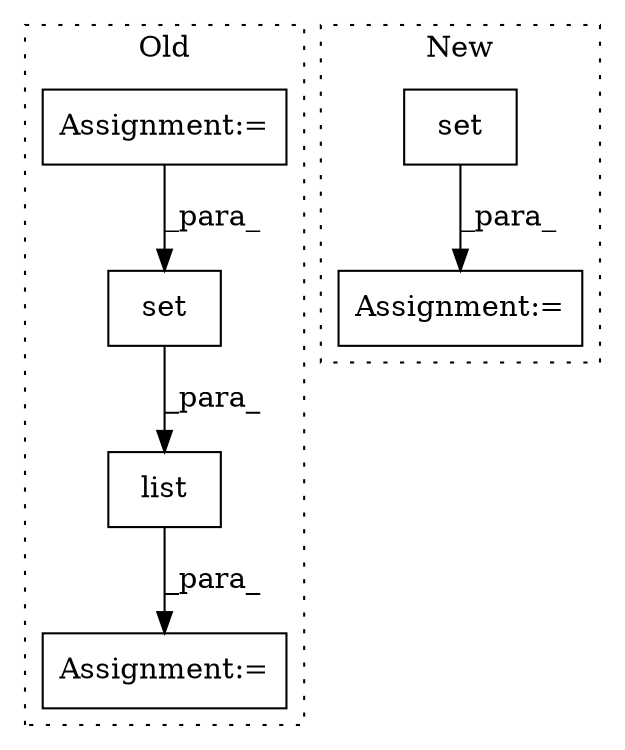 digraph G {
subgraph cluster0 {
1 [label="list" a="32" s="4139,4171" l="5,1" shape="box"];
3 [label="Assignment:=" a="7" s="4138" l="1" shape="box"];
5 [label="Assignment:=" a="7" s="4064" l="43" shape="box"];
6 [label="set" a="32" s="4144,4170" l="4,1" shape="box"];
label = "Old";
style="dotted";
}
subgraph cluster1 {
2 [label="set" a="32" s="3909,3985" l="4,1" shape="box"];
4 [label="Assignment:=" a="7" s="3908" l="1" shape="box"];
label = "New";
style="dotted";
}
1 -> 3 [label="_para_"];
2 -> 4 [label="_para_"];
5 -> 6 [label="_para_"];
6 -> 1 [label="_para_"];
}